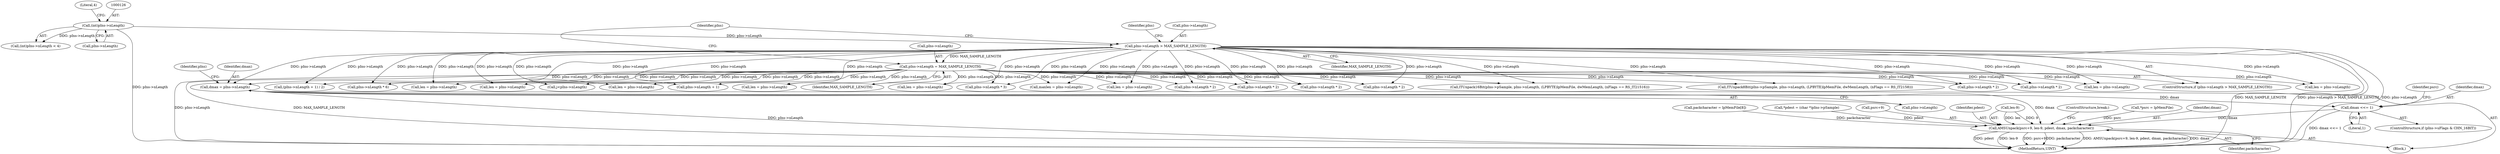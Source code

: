 digraph "0_gstreamer_bc2cdd57d549ab3ba59782e9b395d0cd683fd3ac@pointer" {
"1001212" [label="(Call,dmax = pIns->nLength)"];
"1000141" [label="(Call,pIns->nLength = MAX_SAMPLE_LENGTH)"];
"1000136" [label="(Call,pIns->nLength > MAX_SAMPLE_LENGTH)"];
"1000125" [label="(Call,(int)pIns->nLength)"];
"1001223" [label="(Call,dmax <<= 1)"];
"1001226" [label="(Call,AMSUnpack(psrc+9, len-9, pdest, dmax, packcharacter))"];
"1001226" [label="(Call,AMSUnpack(psrc+9, len-9, pdest, dmax, packcharacter))"];
"1000125" [label="(Call,(int)pIns->nLength)"];
"1001236" [label="(ControlStructure,break;)"];
"1000998" [label="(Call,len = pIns->nLength)"];
"1000302" [label="(Call,(pIns->nLength + 1) / 2)"];
"1001223" [label="(Call,dmax <<= 1)"];
"1001700" [label="(Call,pIns->nLength * 6)"];
"1000141" [label="(Call,pIns->nLength = MAX_SAMPLE_LENGTH)"];
"1000137" [label="(Call,pIns->nLength)"];
"1000838" [label="(Call,len = pIns->nLength)"];
"1000202" [label="(Call,len = pIns->nLength)"];
"1001178" [label="(Call,*psrc = lpMemFile)"];
"1001368" [label="(Call,j<pIns->nLength)"];
"1001228" [label="(Identifier,psrc)"];
"1001213" [label="(Identifier,dmax)"];
"1000723" [label="(Call,len = pIns->nLength)"];
"1001224" [label="(Identifier,dmax)"];
"1000303" [label="(Call,pIns->nLength + 1)"];
"1001225" [label="(Literal,1)"];
"1000127" [label="(Call,pIns->nLength)"];
"1000136" [label="(Call,pIns->nLength > MAX_SAMPLE_LENGTH)"];
"1002047" [label="(MethodReturn,UINT)"];
"1001235" [label="(Identifier,packcharacter)"];
"1000145" [label="(Identifier,MAX_SAMPLE_LENGTH)"];
"1001995" [label="(Call,len = pIns->nLength)"];
"1001217" [label="(ControlStructure,if (pIns->uFlags & CHN_16BIT))"];
"1000248" [label="(Call,len = pIns->nLength)"];
"1001234" [label="(Identifier,dmax)"];
"1001214" [label="(Call,pIns->nLength)"];
"1001529" [label="(Call,pIns->nLength * 3)"];
"1001485" [label="(Call,maxlen = pIns->nLength)"];
"1001906" [label="(Call,len = pIns->nLength)"];
"1001182" [label="(Call,packcharacter = lpMemFile[8])"];
"1001176" [label="(Block,)"];
"1000401" [label="(Call,pIns->nLength * 2)"];
"1000622" [label="(Call,pIns->nLength * 2)"];
"1000124" [label="(Call,(int)pIns->nLength < 4)"];
"1000148" [label="(Identifier,pIns)"];
"1001212" [label="(Call,dmax = pIns->nLength)"];
"1000459" [label="(Call,pIns->nLength * 2)"];
"1001188" [label="(Call,*pdest = (char *)pIns->pSample)"];
"1000142" [label="(Call,pIns->nLength)"];
"1001227" [label="(Call,psrc+9)"];
"1000130" [label="(Literal,4)"];
"1000509" [label="(Call,pIns->nLength * 2)"];
"1000140" [label="(Identifier,MAX_SAMPLE_LENGTH)"];
"1001233" [label="(Identifier,pdest)"];
"1000967" [label="(Call,ITUnpack16Bit(pIns->pSample, pIns->nLength, (LPBYTE)lpMemFile, dwMemLength, (nFlags == RS_IT21516)))"];
"1000952" [label="(Call,ITUnpack8Bit(pIns->pSample, pIns->nLength, (LPBYTE)lpMemFile, dwMemLength, (nFlags == RS_IT2158)))"];
"1001241" [label="(Call,pIns->nLength * 2)"];
"1000143" [label="(Identifier,pIns)"];
"1000573" [label="(Call,pIns->nLength * 2)"];
"1001230" [label="(Call,len-9)"];
"1001220" [label="(Identifier,pIns)"];
"1001089" [label="(Call,len = pIns->nLength)"];
"1000135" [label="(ControlStructure,if (pIns->nLength > MAX_SAMPLE_LENGTH))"];
"1001212" -> "1001176"  [label="AST: "];
"1001212" -> "1001214"  [label="CFG: "];
"1001213" -> "1001212"  [label="AST: "];
"1001214" -> "1001212"  [label="AST: "];
"1001220" -> "1001212"  [label="CFG: "];
"1001212" -> "1002047"  [label="DDG: pIns->nLength"];
"1000141" -> "1001212"  [label="DDG: pIns->nLength"];
"1000136" -> "1001212"  [label="DDG: pIns->nLength"];
"1001212" -> "1001223"  [label="DDG: dmax"];
"1001212" -> "1001226"  [label="DDG: dmax"];
"1000141" -> "1000135"  [label="AST: "];
"1000141" -> "1000145"  [label="CFG: "];
"1000142" -> "1000141"  [label="AST: "];
"1000145" -> "1000141"  [label="AST: "];
"1000148" -> "1000141"  [label="CFG: "];
"1000141" -> "1002047"  [label="DDG: pIns->nLength"];
"1000141" -> "1002047"  [label="DDG: MAX_SAMPLE_LENGTH"];
"1000136" -> "1000141"  [label="DDG: MAX_SAMPLE_LENGTH"];
"1000141" -> "1000202"  [label="DDG: pIns->nLength"];
"1000141" -> "1000248"  [label="DDG: pIns->nLength"];
"1000141" -> "1000302"  [label="DDG: pIns->nLength"];
"1000141" -> "1000303"  [label="DDG: pIns->nLength"];
"1000141" -> "1000401"  [label="DDG: pIns->nLength"];
"1000141" -> "1000459"  [label="DDG: pIns->nLength"];
"1000141" -> "1000509"  [label="DDG: pIns->nLength"];
"1000141" -> "1000573"  [label="DDG: pIns->nLength"];
"1000141" -> "1000622"  [label="DDG: pIns->nLength"];
"1000141" -> "1000723"  [label="DDG: pIns->nLength"];
"1000141" -> "1000838"  [label="DDG: pIns->nLength"];
"1000141" -> "1000952"  [label="DDG: pIns->nLength"];
"1000141" -> "1000967"  [label="DDG: pIns->nLength"];
"1000141" -> "1000998"  [label="DDG: pIns->nLength"];
"1000141" -> "1001089"  [label="DDG: pIns->nLength"];
"1000141" -> "1001241"  [label="DDG: pIns->nLength"];
"1000141" -> "1001368"  [label="DDG: pIns->nLength"];
"1000141" -> "1001485"  [label="DDG: pIns->nLength"];
"1000141" -> "1001529"  [label="DDG: pIns->nLength"];
"1000141" -> "1001700"  [label="DDG: pIns->nLength"];
"1000141" -> "1001906"  [label="DDG: pIns->nLength"];
"1000141" -> "1001995"  [label="DDG: pIns->nLength"];
"1000136" -> "1000135"  [label="AST: "];
"1000136" -> "1000140"  [label="CFG: "];
"1000137" -> "1000136"  [label="AST: "];
"1000140" -> "1000136"  [label="AST: "];
"1000143" -> "1000136"  [label="CFG: "];
"1000148" -> "1000136"  [label="CFG: "];
"1000136" -> "1002047"  [label="DDG: MAX_SAMPLE_LENGTH"];
"1000136" -> "1002047"  [label="DDG: pIns->nLength > MAX_SAMPLE_LENGTH"];
"1000136" -> "1002047"  [label="DDG: pIns->nLength"];
"1000125" -> "1000136"  [label="DDG: pIns->nLength"];
"1000136" -> "1000202"  [label="DDG: pIns->nLength"];
"1000136" -> "1000248"  [label="DDG: pIns->nLength"];
"1000136" -> "1000302"  [label="DDG: pIns->nLength"];
"1000136" -> "1000303"  [label="DDG: pIns->nLength"];
"1000136" -> "1000401"  [label="DDG: pIns->nLength"];
"1000136" -> "1000459"  [label="DDG: pIns->nLength"];
"1000136" -> "1000509"  [label="DDG: pIns->nLength"];
"1000136" -> "1000573"  [label="DDG: pIns->nLength"];
"1000136" -> "1000622"  [label="DDG: pIns->nLength"];
"1000136" -> "1000723"  [label="DDG: pIns->nLength"];
"1000136" -> "1000838"  [label="DDG: pIns->nLength"];
"1000136" -> "1000952"  [label="DDG: pIns->nLength"];
"1000136" -> "1000967"  [label="DDG: pIns->nLength"];
"1000136" -> "1000998"  [label="DDG: pIns->nLength"];
"1000136" -> "1001089"  [label="DDG: pIns->nLength"];
"1000136" -> "1001241"  [label="DDG: pIns->nLength"];
"1000136" -> "1001368"  [label="DDG: pIns->nLength"];
"1000136" -> "1001485"  [label="DDG: pIns->nLength"];
"1000136" -> "1001529"  [label="DDG: pIns->nLength"];
"1000136" -> "1001700"  [label="DDG: pIns->nLength"];
"1000136" -> "1001906"  [label="DDG: pIns->nLength"];
"1000136" -> "1001995"  [label="DDG: pIns->nLength"];
"1000125" -> "1000124"  [label="AST: "];
"1000125" -> "1000127"  [label="CFG: "];
"1000126" -> "1000125"  [label="AST: "];
"1000127" -> "1000125"  [label="AST: "];
"1000130" -> "1000125"  [label="CFG: "];
"1000125" -> "1002047"  [label="DDG: pIns->nLength"];
"1000125" -> "1000124"  [label="DDG: pIns->nLength"];
"1001223" -> "1001217"  [label="AST: "];
"1001223" -> "1001225"  [label="CFG: "];
"1001224" -> "1001223"  [label="AST: "];
"1001225" -> "1001223"  [label="AST: "];
"1001228" -> "1001223"  [label="CFG: "];
"1001223" -> "1002047"  [label="DDG: dmax <<= 1"];
"1001223" -> "1001226"  [label="DDG: dmax"];
"1001226" -> "1001176"  [label="AST: "];
"1001226" -> "1001235"  [label="CFG: "];
"1001227" -> "1001226"  [label="AST: "];
"1001230" -> "1001226"  [label="AST: "];
"1001233" -> "1001226"  [label="AST: "];
"1001234" -> "1001226"  [label="AST: "];
"1001235" -> "1001226"  [label="AST: "];
"1001236" -> "1001226"  [label="CFG: "];
"1001226" -> "1002047"  [label="DDG: pdest"];
"1001226" -> "1002047"  [label="DDG: len-9"];
"1001226" -> "1002047"  [label="DDG: psrc+9"];
"1001226" -> "1002047"  [label="DDG: packcharacter"];
"1001226" -> "1002047"  [label="DDG: AMSUnpack(psrc+9, len-9, pdest, dmax, packcharacter)"];
"1001226" -> "1002047"  [label="DDG: dmax"];
"1001178" -> "1001226"  [label="DDG: psrc"];
"1001230" -> "1001226"  [label="DDG: len"];
"1001230" -> "1001226"  [label="DDG: 9"];
"1001188" -> "1001226"  [label="DDG: pdest"];
"1001182" -> "1001226"  [label="DDG: packcharacter"];
}
